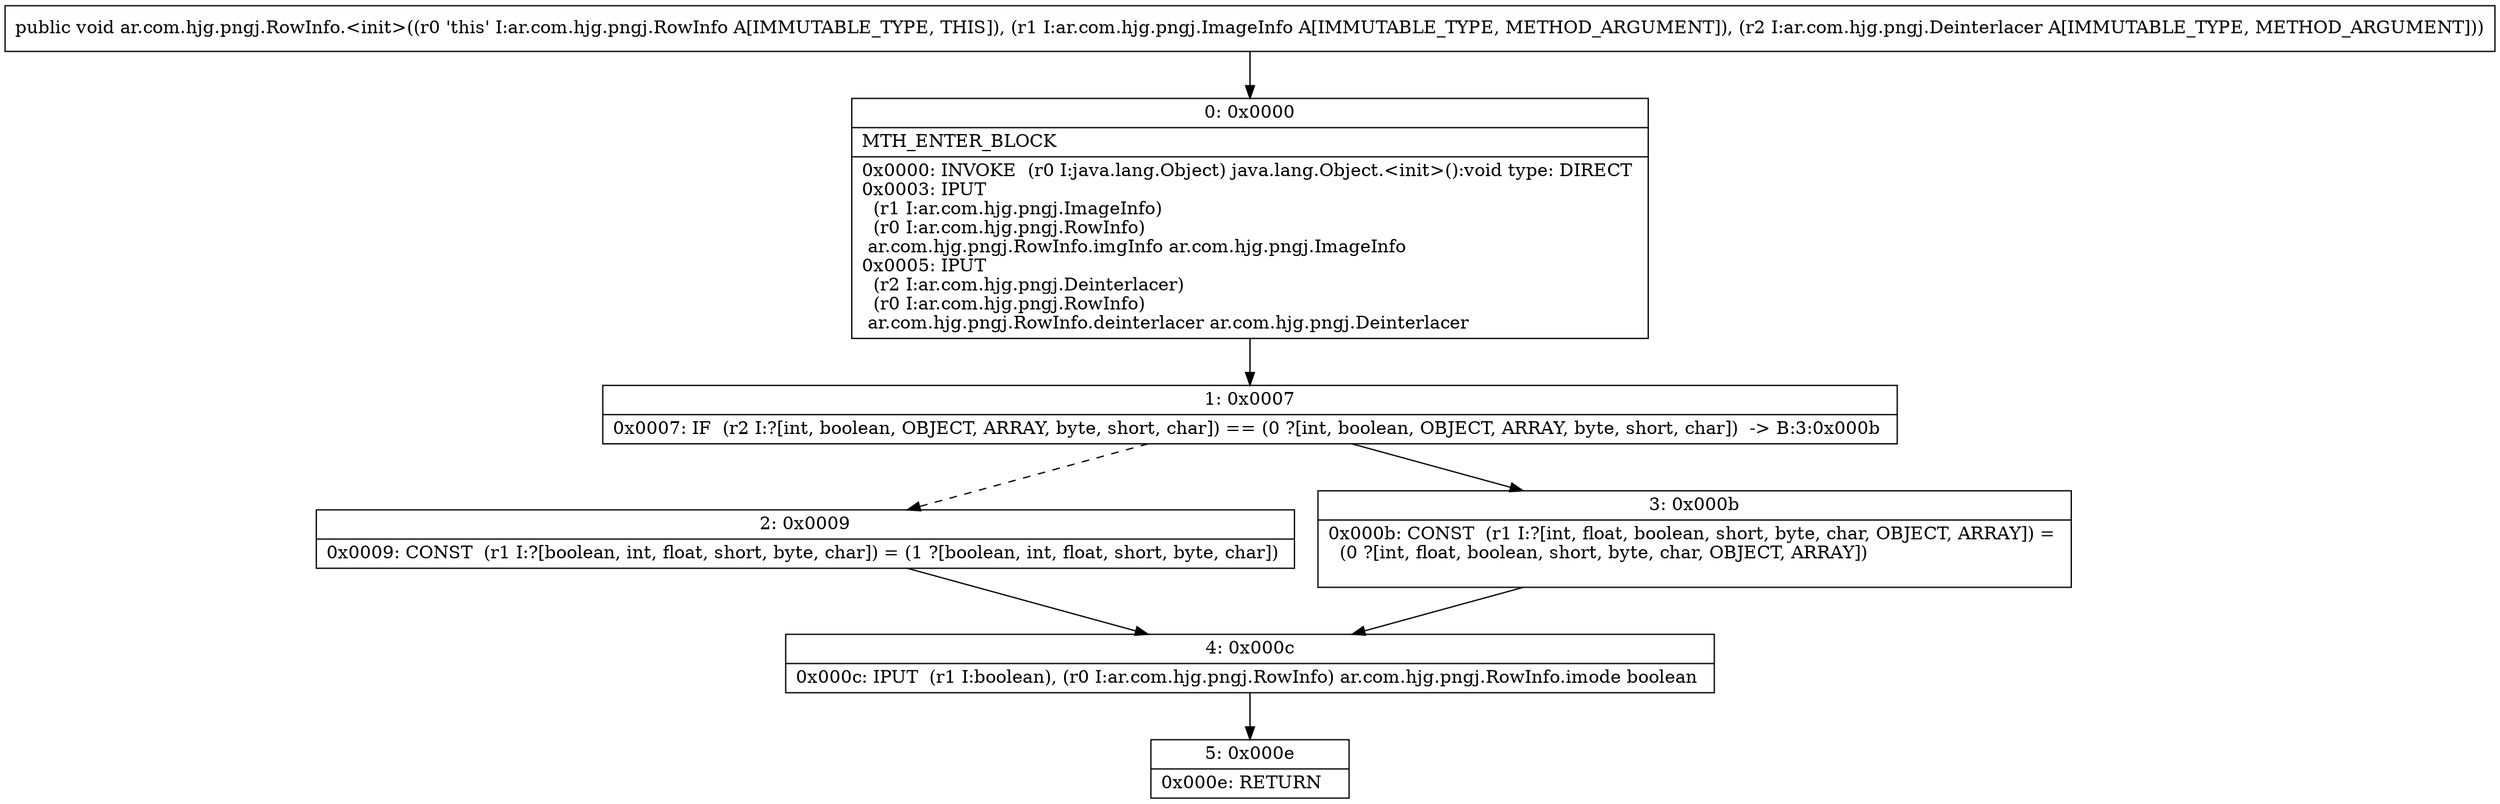 digraph "CFG forar.com.hjg.pngj.RowInfo.\<init\>(Lar\/com\/hjg\/pngj\/ImageInfo;Lar\/com\/hjg\/pngj\/Deinterlacer;)V" {
Node_0 [shape=record,label="{0\:\ 0x0000|MTH_ENTER_BLOCK\l|0x0000: INVOKE  (r0 I:java.lang.Object) java.lang.Object.\<init\>():void type: DIRECT \l0x0003: IPUT  \l  (r1 I:ar.com.hjg.pngj.ImageInfo)\l  (r0 I:ar.com.hjg.pngj.RowInfo)\l ar.com.hjg.pngj.RowInfo.imgInfo ar.com.hjg.pngj.ImageInfo \l0x0005: IPUT  \l  (r2 I:ar.com.hjg.pngj.Deinterlacer)\l  (r0 I:ar.com.hjg.pngj.RowInfo)\l ar.com.hjg.pngj.RowInfo.deinterlacer ar.com.hjg.pngj.Deinterlacer \l}"];
Node_1 [shape=record,label="{1\:\ 0x0007|0x0007: IF  (r2 I:?[int, boolean, OBJECT, ARRAY, byte, short, char]) == (0 ?[int, boolean, OBJECT, ARRAY, byte, short, char])  \-\> B:3:0x000b \l}"];
Node_2 [shape=record,label="{2\:\ 0x0009|0x0009: CONST  (r1 I:?[boolean, int, float, short, byte, char]) = (1 ?[boolean, int, float, short, byte, char]) \l}"];
Node_3 [shape=record,label="{3\:\ 0x000b|0x000b: CONST  (r1 I:?[int, float, boolean, short, byte, char, OBJECT, ARRAY]) = \l  (0 ?[int, float, boolean, short, byte, char, OBJECT, ARRAY])\l \l}"];
Node_4 [shape=record,label="{4\:\ 0x000c|0x000c: IPUT  (r1 I:boolean), (r0 I:ar.com.hjg.pngj.RowInfo) ar.com.hjg.pngj.RowInfo.imode boolean \l}"];
Node_5 [shape=record,label="{5\:\ 0x000e|0x000e: RETURN   \l}"];
MethodNode[shape=record,label="{public void ar.com.hjg.pngj.RowInfo.\<init\>((r0 'this' I:ar.com.hjg.pngj.RowInfo A[IMMUTABLE_TYPE, THIS]), (r1 I:ar.com.hjg.pngj.ImageInfo A[IMMUTABLE_TYPE, METHOD_ARGUMENT]), (r2 I:ar.com.hjg.pngj.Deinterlacer A[IMMUTABLE_TYPE, METHOD_ARGUMENT])) }"];
MethodNode -> Node_0;
Node_0 -> Node_1;
Node_1 -> Node_2[style=dashed];
Node_1 -> Node_3;
Node_2 -> Node_4;
Node_3 -> Node_4;
Node_4 -> Node_5;
}

